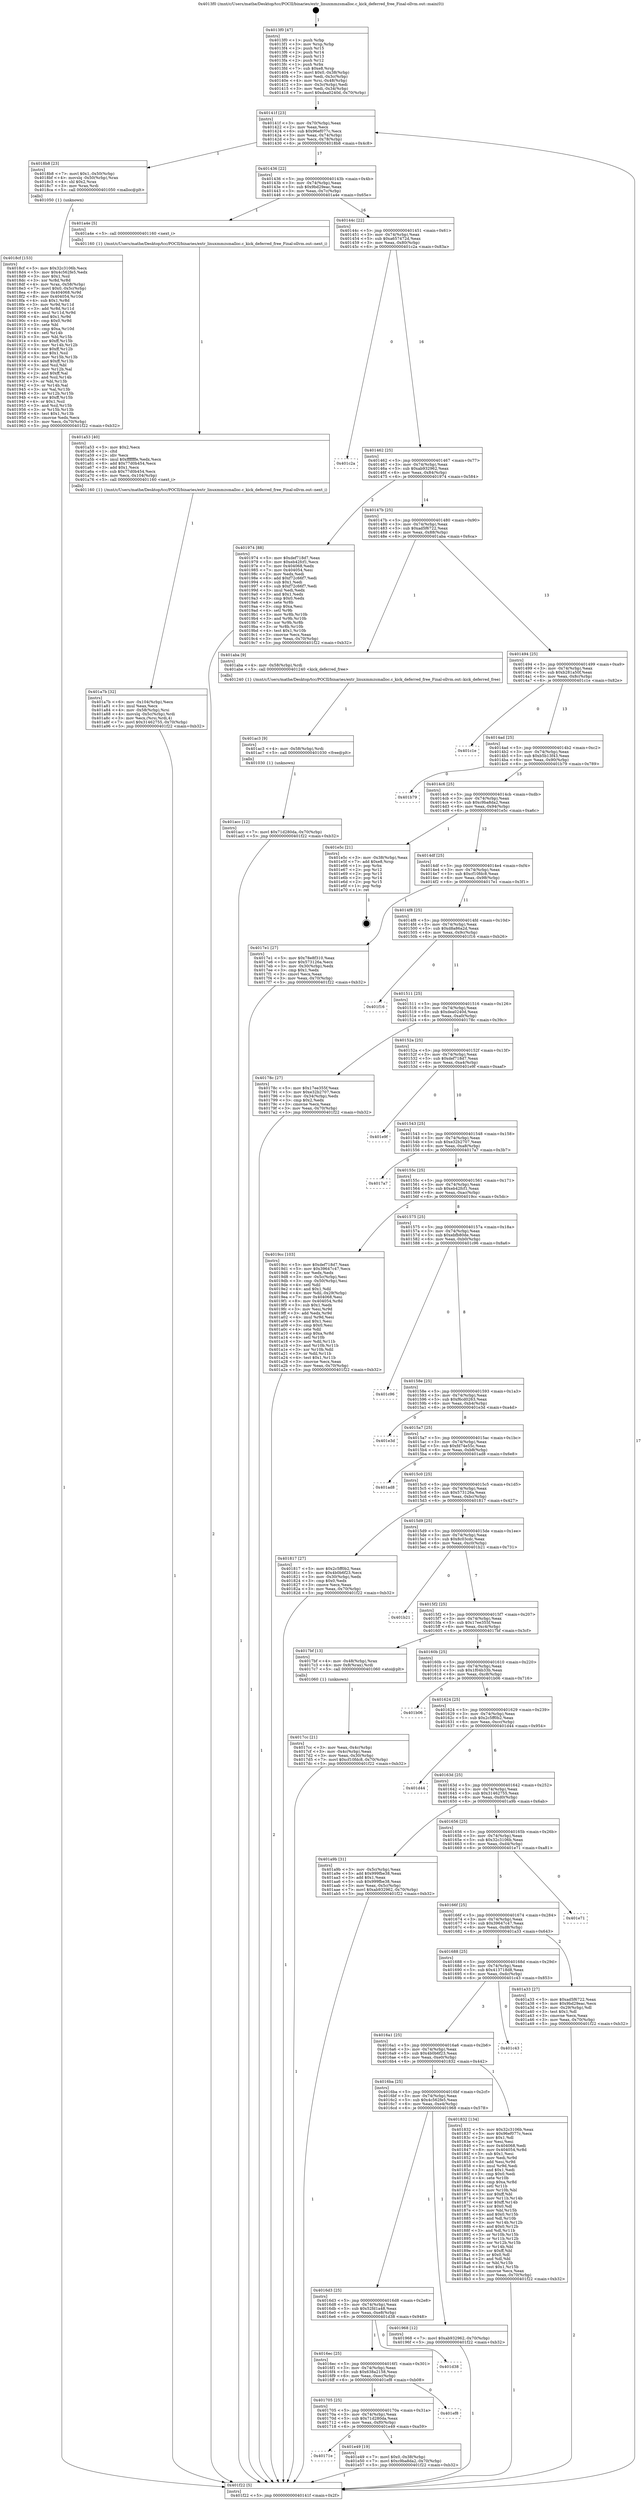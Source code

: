 digraph "0x4013f0" {
  label = "0x4013f0 (/mnt/c/Users/mathe/Desktop/tcc/POCII/binaries/extr_linuxmmzsmalloc.c_kick_deferred_free_Final-ollvm.out::main(0))"
  labelloc = "t"
  node[shape=record]

  Entry [label="",width=0.3,height=0.3,shape=circle,fillcolor=black,style=filled]
  "0x40141f" [label="{
     0x40141f [23]\l
     | [instrs]\l
     &nbsp;&nbsp;0x40141f \<+3\>: mov -0x70(%rbp),%eax\l
     &nbsp;&nbsp;0x401422 \<+2\>: mov %eax,%ecx\l
     &nbsp;&nbsp;0x401424 \<+6\>: sub $0x96ef077c,%ecx\l
     &nbsp;&nbsp;0x40142a \<+3\>: mov %eax,-0x74(%rbp)\l
     &nbsp;&nbsp;0x40142d \<+3\>: mov %ecx,-0x78(%rbp)\l
     &nbsp;&nbsp;0x401430 \<+6\>: je 00000000004018b8 \<main+0x4c8\>\l
  }"]
  "0x4018b8" [label="{
     0x4018b8 [23]\l
     | [instrs]\l
     &nbsp;&nbsp;0x4018b8 \<+7\>: movl $0x1,-0x50(%rbp)\l
     &nbsp;&nbsp;0x4018bf \<+4\>: movslq -0x50(%rbp),%rax\l
     &nbsp;&nbsp;0x4018c3 \<+4\>: shl $0x2,%rax\l
     &nbsp;&nbsp;0x4018c7 \<+3\>: mov %rax,%rdi\l
     &nbsp;&nbsp;0x4018ca \<+5\>: call 0000000000401050 \<malloc@plt\>\l
     | [calls]\l
     &nbsp;&nbsp;0x401050 \{1\} (unknown)\l
  }"]
  "0x401436" [label="{
     0x401436 [22]\l
     | [instrs]\l
     &nbsp;&nbsp;0x401436 \<+5\>: jmp 000000000040143b \<main+0x4b\>\l
     &nbsp;&nbsp;0x40143b \<+3\>: mov -0x74(%rbp),%eax\l
     &nbsp;&nbsp;0x40143e \<+5\>: sub $0x9bd29eac,%eax\l
     &nbsp;&nbsp;0x401443 \<+3\>: mov %eax,-0x7c(%rbp)\l
     &nbsp;&nbsp;0x401446 \<+6\>: je 0000000000401a4e \<main+0x65e\>\l
  }"]
  Exit [label="",width=0.3,height=0.3,shape=circle,fillcolor=black,style=filled,peripheries=2]
  "0x401a4e" [label="{
     0x401a4e [5]\l
     | [instrs]\l
     &nbsp;&nbsp;0x401a4e \<+5\>: call 0000000000401160 \<next_i\>\l
     | [calls]\l
     &nbsp;&nbsp;0x401160 \{1\} (/mnt/c/Users/mathe/Desktop/tcc/POCII/binaries/extr_linuxmmzsmalloc.c_kick_deferred_free_Final-ollvm.out::next_i)\l
  }"]
  "0x40144c" [label="{
     0x40144c [22]\l
     | [instrs]\l
     &nbsp;&nbsp;0x40144c \<+5\>: jmp 0000000000401451 \<main+0x61\>\l
     &nbsp;&nbsp;0x401451 \<+3\>: mov -0x74(%rbp),%eax\l
     &nbsp;&nbsp;0x401454 \<+5\>: sub $0xa657472d,%eax\l
     &nbsp;&nbsp;0x401459 \<+3\>: mov %eax,-0x80(%rbp)\l
     &nbsp;&nbsp;0x40145c \<+6\>: je 0000000000401c2a \<main+0x83a\>\l
  }"]
  "0x40171e" [label="{
     0x40171e\l
  }", style=dashed]
  "0x401c2a" [label="{
     0x401c2a\l
  }", style=dashed]
  "0x401462" [label="{
     0x401462 [25]\l
     | [instrs]\l
     &nbsp;&nbsp;0x401462 \<+5\>: jmp 0000000000401467 \<main+0x77\>\l
     &nbsp;&nbsp;0x401467 \<+3\>: mov -0x74(%rbp),%eax\l
     &nbsp;&nbsp;0x40146a \<+5\>: sub $0xab932962,%eax\l
     &nbsp;&nbsp;0x40146f \<+6\>: mov %eax,-0x84(%rbp)\l
     &nbsp;&nbsp;0x401475 \<+6\>: je 0000000000401974 \<main+0x584\>\l
  }"]
  "0x401e49" [label="{
     0x401e49 [19]\l
     | [instrs]\l
     &nbsp;&nbsp;0x401e49 \<+7\>: movl $0x0,-0x38(%rbp)\l
     &nbsp;&nbsp;0x401e50 \<+7\>: movl $0xc9ba8da2,-0x70(%rbp)\l
     &nbsp;&nbsp;0x401e57 \<+5\>: jmp 0000000000401f22 \<main+0xb32\>\l
  }"]
  "0x401974" [label="{
     0x401974 [88]\l
     | [instrs]\l
     &nbsp;&nbsp;0x401974 \<+5\>: mov $0xdef718d7,%eax\l
     &nbsp;&nbsp;0x401979 \<+5\>: mov $0xeb42fcf1,%ecx\l
     &nbsp;&nbsp;0x40197e \<+7\>: mov 0x404068,%edx\l
     &nbsp;&nbsp;0x401985 \<+7\>: mov 0x404054,%esi\l
     &nbsp;&nbsp;0x40198c \<+2\>: mov %edx,%edi\l
     &nbsp;&nbsp;0x40198e \<+6\>: add $0xf72c66f7,%edi\l
     &nbsp;&nbsp;0x401994 \<+3\>: sub $0x1,%edi\l
     &nbsp;&nbsp;0x401997 \<+6\>: sub $0xf72c66f7,%edi\l
     &nbsp;&nbsp;0x40199d \<+3\>: imul %edi,%edx\l
     &nbsp;&nbsp;0x4019a0 \<+3\>: and $0x1,%edx\l
     &nbsp;&nbsp;0x4019a3 \<+3\>: cmp $0x0,%edx\l
     &nbsp;&nbsp;0x4019a6 \<+4\>: sete %r8b\l
     &nbsp;&nbsp;0x4019aa \<+3\>: cmp $0xa,%esi\l
     &nbsp;&nbsp;0x4019ad \<+4\>: setl %r9b\l
     &nbsp;&nbsp;0x4019b1 \<+3\>: mov %r8b,%r10b\l
     &nbsp;&nbsp;0x4019b4 \<+3\>: and %r9b,%r10b\l
     &nbsp;&nbsp;0x4019b7 \<+3\>: xor %r9b,%r8b\l
     &nbsp;&nbsp;0x4019ba \<+3\>: or %r8b,%r10b\l
     &nbsp;&nbsp;0x4019bd \<+4\>: test $0x1,%r10b\l
     &nbsp;&nbsp;0x4019c1 \<+3\>: cmovne %ecx,%eax\l
     &nbsp;&nbsp;0x4019c4 \<+3\>: mov %eax,-0x70(%rbp)\l
     &nbsp;&nbsp;0x4019c7 \<+5\>: jmp 0000000000401f22 \<main+0xb32\>\l
  }"]
  "0x40147b" [label="{
     0x40147b [25]\l
     | [instrs]\l
     &nbsp;&nbsp;0x40147b \<+5\>: jmp 0000000000401480 \<main+0x90\>\l
     &nbsp;&nbsp;0x401480 \<+3\>: mov -0x74(%rbp),%eax\l
     &nbsp;&nbsp;0x401483 \<+5\>: sub $0xad5f6722,%eax\l
     &nbsp;&nbsp;0x401488 \<+6\>: mov %eax,-0x88(%rbp)\l
     &nbsp;&nbsp;0x40148e \<+6\>: je 0000000000401aba \<main+0x6ca\>\l
  }"]
  "0x401705" [label="{
     0x401705 [25]\l
     | [instrs]\l
     &nbsp;&nbsp;0x401705 \<+5\>: jmp 000000000040170a \<main+0x31a\>\l
     &nbsp;&nbsp;0x40170a \<+3\>: mov -0x74(%rbp),%eax\l
     &nbsp;&nbsp;0x40170d \<+5\>: sub $0x71d280da,%eax\l
     &nbsp;&nbsp;0x401712 \<+6\>: mov %eax,-0xf0(%rbp)\l
     &nbsp;&nbsp;0x401718 \<+6\>: je 0000000000401e49 \<main+0xa59\>\l
  }"]
  "0x401aba" [label="{
     0x401aba [9]\l
     | [instrs]\l
     &nbsp;&nbsp;0x401aba \<+4\>: mov -0x58(%rbp),%rdi\l
     &nbsp;&nbsp;0x401abe \<+5\>: call 0000000000401240 \<kick_deferred_free\>\l
     | [calls]\l
     &nbsp;&nbsp;0x401240 \{1\} (/mnt/c/Users/mathe/Desktop/tcc/POCII/binaries/extr_linuxmmzsmalloc.c_kick_deferred_free_Final-ollvm.out::kick_deferred_free)\l
  }"]
  "0x401494" [label="{
     0x401494 [25]\l
     | [instrs]\l
     &nbsp;&nbsp;0x401494 \<+5\>: jmp 0000000000401499 \<main+0xa9\>\l
     &nbsp;&nbsp;0x401499 \<+3\>: mov -0x74(%rbp),%eax\l
     &nbsp;&nbsp;0x40149c \<+5\>: sub $0xb281a50f,%eax\l
     &nbsp;&nbsp;0x4014a1 \<+6\>: mov %eax,-0x8c(%rbp)\l
     &nbsp;&nbsp;0x4014a7 \<+6\>: je 0000000000401c1e \<main+0x82e\>\l
  }"]
  "0x401ef8" [label="{
     0x401ef8\l
  }", style=dashed]
  "0x401c1e" [label="{
     0x401c1e\l
  }", style=dashed]
  "0x4014ad" [label="{
     0x4014ad [25]\l
     | [instrs]\l
     &nbsp;&nbsp;0x4014ad \<+5\>: jmp 00000000004014b2 \<main+0xc2\>\l
     &nbsp;&nbsp;0x4014b2 \<+3\>: mov -0x74(%rbp),%eax\l
     &nbsp;&nbsp;0x4014b5 \<+5\>: sub $0xb5b13f43,%eax\l
     &nbsp;&nbsp;0x4014ba \<+6\>: mov %eax,-0x90(%rbp)\l
     &nbsp;&nbsp;0x4014c0 \<+6\>: je 0000000000401b79 \<main+0x789\>\l
  }"]
  "0x4016ec" [label="{
     0x4016ec [25]\l
     | [instrs]\l
     &nbsp;&nbsp;0x4016ec \<+5\>: jmp 00000000004016f1 \<main+0x301\>\l
     &nbsp;&nbsp;0x4016f1 \<+3\>: mov -0x74(%rbp),%eax\l
     &nbsp;&nbsp;0x4016f4 \<+5\>: sub $0x638a2158,%eax\l
     &nbsp;&nbsp;0x4016f9 \<+6\>: mov %eax,-0xec(%rbp)\l
     &nbsp;&nbsp;0x4016ff \<+6\>: je 0000000000401ef8 \<main+0xb08\>\l
  }"]
  "0x401b79" [label="{
     0x401b79\l
  }", style=dashed]
  "0x4014c6" [label="{
     0x4014c6 [25]\l
     | [instrs]\l
     &nbsp;&nbsp;0x4014c6 \<+5\>: jmp 00000000004014cb \<main+0xdb\>\l
     &nbsp;&nbsp;0x4014cb \<+3\>: mov -0x74(%rbp),%eax\l
     &nbsp;&nbsp;0x4014ce \<+5\>: sub $0xc9ba8da2,%eax\l
     &nbsp;&nbsp;0x4014d3 \<+6\>: mov %eax,-0x94(%rbp)\l
     &nbsp;&nbsp;0x4014d9 \<+6\>: je 0000000000401e5c \<main+0xa6c\>\l
  }"]
  "0x401d38" [label="{
     0x401d38\l
  }", style=dashed]
  "0x401e5c" [label="{
     0x401e5c [21]\l
     | [instrs]\l
     &nbsp;&nbsp;0x401e5c \<+3\>: mov -0x38(%rbp),%eax\l
     &nbsp;&nbsp;0x401e5f \<+7\>: add $0xe8,%rsp\l
     &nbsp;&nbsp;0x401e66 \<+1\>: pop %rbx\l
     &nbsp;&nbsp;0x401e67 \<+2\>: pop %r12\l
     &nbsp;&nbsp;0x401e69 \<+2\>: pop %r13\l
     &nbsp;&nbsp;0x401e6b \<+2\>: pop %r14\l
     &nbsp;&nbsp;0x401e6d \<+2\>: pop %r15\l
     &nbsp;&nbsp;0x401e6f \<+1\>: pop %rbp\l
     &nbsp;&nbsp;0x401e70 \<+1\>: ret\l
  }"]
  "0x4014df" [label="{
     0x4014df [25]\l
     | [instrs]\l
     &nbsp;&nbsp;0x4014df \<+5\>: jmp 00000000004014e4 \<main+0xf4\>\l
     &nbsp;&nbsp;0x4014e4 \<+3\>: mov -0x74(%rbp),%eax\l
     &nbsp;&nbsp;0x4014e7 \<+5\>: sub $0xcf10fdc8,%eax\l
     &nbsp;&nbsp;0x4014ec \<+6\>: mov %eax,-0x98(%rbp)\l
     &nbsp;&nbsp;0x4014f2 \<+6\>: je 00000000004017e1 \<main+0x3f1\>\l
  }"]
  "0x401acc" [label="{
     0x401acc [12]\l
     | [instrs]\l
     &nbsp;&nbsp;0x401acc \<+7\>: movl $0x71d280da,-0x70(%rbp)\l
     &nbsp;&nbsp;0x401ad3 \<+5\>: jmp 0000000000401f22 \<main+0xb32\>\l
  }"]
  "0x4017e1" [label="{
     0x4017e1 [27]\l
     | [instrs]\l
     &nbsp;&nbsp;0x4017e1 \<+5\>: mov $0x78e8f310,%eax\l
     &nbsp;&nbsp;0x4017e6 \<+5\>: mov $0x573126a,%ecx\l
     &nbsp;&nbsp;0x4017eb \<+3\>: mov -0x30(%rbp),%edx\l
     &nbsp;&nbsp;0x4017ee \<+3\>: cmp $0x1,%edx\l
     &nbsp;&nbsp;0x4017f1 \<+3\>: cmovl %ecx,%eax\l
     &nbsp;&nbsp;0x4017f4 \<+3\>: mov %eax,-0x70(%rbp)\l
     &nbsp;&nbsp;0x4017f7 \<+5\>: jmp 0000000000401f22 \<main+0xb32\>\l
  }"]
  "0x4014f8" [label="{
     0x4014f8 [25]\l
     | [instrs]\l
     &nbsp;&nbsp;0x4014f8 \<+5\>: jmp 00000000004014fd \<main+0x10d\>\l
     &nbsp;&nbsp;0x4014fd \<+3\>: mov -0x74(%rbp),%eax\l
     &nbsp;&nbsp;0x401500 \<+5\>: sub $0xd8a86a2d,%eax\l
     &nbsp;&nbsp;0x401505 \<+6\>: mov %eax,-0x9c(%rbp)\l
     &nbsp;&nbsp;0x40150b \<+6\>: je 0000000000401f16 \<main+0xb26\>\l
  }"]
  "0x401ac3" [label="{
     0x401ac3 [9]\l
     | [instrs]\l
     &nbsp;&nbsp;0x401ac3 \<+4\>: mov -0x58(%rbp),%rdi\l
     &nbsp;&nbsp;0x401ac7 \<+5\>: call 0000000000401030 \<free@plt\>\l
     | [calls]\l
     &nbsp;&nbsp;0x401030 \{1\} (unknown)\l
  }"]
  "0x401f16" [label="{
     0x401f16\l
  }", style=dashed]
  "0x401511" [label="{
     0x401511 [25]\l
     | [instrs]\l
     &nbsp;&nbsp;0x401511 \<+5\>: jmp 0000000000401516 \<main+0x126\>\l
     &nbsp;&nbsp;0x401516 \<+3\>: mov -0x74(%rbp),%eax\l
     &nbsp;&nbsp;0x401519 \<+5\>: sub $0xdea0240d,%eax\l
     &nbsp;&nbsp;0x40151e \<+6\>: mov %eax,-0xa0(%rbp)\l
     &nbsp;&nbsp;0x401524 \<+6\>: je 000000000040178c \<main+0x39c\>\l
  }"]
  "0x401a7b" [label="{
     0x401a7b [32]\l
     | [instrs]\l
     &nbsp;&nbsp;0x401a7b \<+6\>: mov -0x104(%rbp),%ecx\l
     &nbsp;&nbsp;0x401a81 \<+3\>: imul %eax,%ecx\l
     &nbsp;&nbsp;0x401a84 \<+4\>: mov -0x58(%rbp),%rsi\l
     &nbsp;&nbsp;0x401a88 \<+4\>: movslq -0x5c(%rbp),%rdi\l
     &nbsp;&nbsp;0x401a8c \<+3\>: mov %ecx,(%rsi,%rdi,4)\l
     &nbsp;&nbsp;0x401a8f \<+7\>: movl $0x31462755,-0x70(%rbp)\l
     &nbsp;&nbsp;0x401a96 \<+5\>: jmp 0000000000401f22 \<main+0xb32\>\l
  }"]
  "0x40178c" [label="{
     0x40178c [27]\l
     | [instrs]\l
     &nbsp;&nbsp;0x40178c \<+5\>: mov $0x17ee355f,%eax\l
     &nbsp;&nbsp;0x401791 \<+5\>: mov $0xe32b2707,%ecx\l
     &nbsp;&nbsp;0x401796 \<+3\>: mov -0x34(%rbp),%edx\l
     &nbsp;&nbsp;0x401799 \<+3\>: cmp $0x2,%edx\l
     &nbsp;&nbsp;0x40179c \<+3\>: cmovne %ecx,%eax\l
     &nbsp;&nbsp;0x40179f \<+3\>: mov %eax,-0x70(%rbp)\l
     &nbsp;&nbsp;0x4017a2 \<+5\>: jmp 0000000000401f22 \<main+0xb32\>\l
  }"]
  "0x40152a" [label="{
     0x40152a [25]\l
     | [instrs]\l
     &nbsp;&nbsp;0x40152a \<+5\>: jmp 000000000040152f \<main+0x13f\>\l
     &nbsp;&nbsp;0x40152f \<+3\>: mov -0x74(%rbp),%eax\l
     &nbsp;&nbsp;0x401532 \<+5\>: sub $0xdef718d7,%eax\l
     &nbsp;&nbsp;0x401537 \<+6\>: mov %eax,-0xa4(%rbp)\l
     &nbsp;&nbsp;0x40153d \<+6\>: je 0000000000401e9f \<main+0xaaf\>\l
  }"]
  "0x401f22" [label="{
     0x401f22 [5]\l
     | [instrs]\l
     &nbsp;&nbsp;0x401f22 \<+5\>: jmp 000000000040141f \<main+0x2f\>\l
  }"]
  "0x4013f0" [label="{
     0x4013f0 [47]\l
     | [instrs]\l
     &nbsp;&nbsp;0x4013f0 \<+1\>: push %rbp\l
     &nbsp;&nbsp;0x4013f1 \<+3\>: mov %rsp,%rbp\l
     &nbsp;&nbsp;0x4013f4 \<+2\>: push %r15\l
     &nbsp;&nbsp;0x4013f6 \<+2\>: push %r14\l
     &nbsp;&nbsp;0x4013f8 \<+2\>: push %r13\l
     &nbsp;&nbsp;0x4013fa \<+2\>: push %r12\l
     &nbsp;&nbsp;0x4013fc \<+1\>: push %rbx\l
     &nbsp;&nbsp;0x4013fd \<+7\>: sub $0xe8,%rsp\l
     &nbsp;&nbsp;0x401404 \<+7\>: movl $0x0,-0x38(%rbp)\l
     &nbsp;&nbsp;0x40140b \<+3\>: mov %edi,-0x3c(%rbp)\l
     &nbsp;&nbsp;0x40140e \<+4\>: mov %rsi,-0x48(%rbp)\l
     &nbsp;&nbsp;0x401412 \<+3\>: mov -0x3c(%rbp),%edi\l
     &nbsp;&nbsp;0x401415 \<+3\>: mov %edi,-0x34(%rbp)\l
     &nbsp;&nbsp;0x401418 \<+7\>: movl $0xdea0240d,-0x70(%rbp)\l
  }"]
  "0x401a53" [label="{
     0x401a53 [40]\l
     | [instrs]\l
     &nbsp;&nbsp;0x401a53 \<+5\>: mov $0x2,%ecx\l
     &nbsp;&nbsp;0x401a58 \<+1\>: cltd\l
     &nbsp;&nbsp;0x401a59 \<+2\>: idiv %ecx\l
     &nbsp;&nbsp;0x401a5b \<+6\>: imul $0xfffffffe,%edx,%ecx\l
     &nbsp;&nbsp;0x401a61 \<+6\>: add $0x77d0b454,%ecx\l
     &nbsp;&nbsp;0x401a67 \<+3\>: add $0x1,%ecx\l
     &nbsp;&nbsp;0x401a6a \<+6\>: sub $0x77d0b454,%ecx\l
     &nbsp;&nbsp;0x401a70 \<+6\>: mov %ecx,-0x104(%rbp)\l
     &nbsp;&nbsp;0x401a76 \<+5\>: call 0000000000401160 \<next_i\>\l
     | [calls]\l
     &nbsp;&nbsp;0x401160 \{1\} (/mnt/c/Users/mathe/Desktop/tcc/POCII/binaries/extr_linuxmmzsmalloc.c_kick_deferred_free_Final-ollvm.out::next_i)\l
  }"]
  "0x401e9f" [label="{
     0x401e9f\l
  }", style=dashed]
  "0x401543" [label="{
     0x401543 [25]\l
     | [instrs]\l
     &nbsp;&nbsp;0x401543 \<+5\>: jmp 0000000000401548 \<main+0x158\>\l
     &nbsp;&nbsp;0x401548 \<+3\>: mov -0x74(%rbp),%eax\l
     &nbsp;&nbsp;0x40154b \<+5\>: sub $0xe32b2707,%eax\l
     &nbsp;&nbsp;0x401550 \<+6\>: mov %eax,-0xa8(%rbp)\l
     &nbsp;&nbsp;0x401556 \<+6\>: je 00000000004017a7 \<main+0x3b7\>\l
  }"]
  "0x4016d3" [label="{
     0x4016d3 [25]\l
     | [instrs]\l
     &nbsp;&nbsp;0x4016d3 \<+5\>: jmp 00000000004016d8 \<main+0x2e8\>\l
     &nbsp;&nbsp;0x4016d8 \<+3\>: mov -0x74(%rbp),%eax\l
     &nbsp;&nbsp;0x4016db \<+5\>: sub $0x52fd1a48,%eax\l
     &nbsp;&nbsp;0x4016e0 \<+6\>: mov %eax,-0xe8(%rbp)\l
     &nbsp;&nbsp;0x4016e6 \<+6\>: je 0000000000401d38 \<main+0x948\>\l
  }"]
  "0x4017a7" [label="{
     0x4017a7\l
  }", style=dashed]
  "0x40155c" [label="{
     0x40155c [25]\l
     | [instrs]\l
     &nbsp;&nbsp;0x40155c \<+5\>: jmp 0000000000401561 \<main+0x171\>\l
     &nbsp;&nbsp;0x401561 \<+3\>: mov -0x74(%rbp),%eax\l
     &nbsp;&nbsp;0x401564 \<+5\>: sub $0xeb42fcf1,%eax\l
     &nbsp;&nbsp;0x401569 \<+6\>: mov %eax,-0xac(%rbp)\l
     &nbsp;&nbsp;0x40156f \<+6\>: je 00000000004019cc \<main+0x5dc\>\l
  }"]
  "0x401968" [label="{
     0x401968 [12]\l
     | [instrs]\l
     &nbsp;&nbsp;0x401968 \<+7\>: movl $0xab932962,-0x70(%rbp)\l
     &nbsp;&nbsp;0x40196f \<+5\>: jmp 0000000000401f22 \<main+0xb32\>\l
  }"]
  "0x4019cc" [label="{
     0x4019cc [103]\l
     | [instrs]\l
     &nbsp;&nbsp;0x4019cc \<+5\>: mov $0xdef718d7,%eax\l
     &nbsp;&nbsp;0x4019d1 \<+5\>: mov $0x39647c47,%ecx\l
     &nbsp;&nbsp;0x4019d6 \<+2\>: xor %edx,%edx\l
     &nbsp;&nbsp;0x4019d8 \<+3\>: mov -0x5c(%rbp),%esi\l
     &nbsp;&nbsp;0x4019db \<+3\>: cmp -0x50(%rbp),%esi\l
     &nbsp;&nbsp;0x4019de \<+4\>: setl %dil\l
     &nbsp;&nbsp;0x4019e2 \<+4\>: and $0x1,%dil\l
     &nbsp;&nbsp;0x4019e6 \<+4\>: mov %dil,-0x29(%rbp)\l
     &nbsp;&nbsp;0x4019ea \<+7\>: mov 0x404068,%esi\l
     &nbsp;&nbsp;0x4019f1 \<+8\>: mov 0x404054,%r8d\l
     &nbsp;&nbsp;0x4019f9 \<+3\>: sub $0x1,%edx\l
     &nbsp;&nbsp;0x4019fc \<+3\>: mov %esi,%r9d\l
     &nbsp;&nbsp;0x4019ff \<+3\>: add %edx,%r9d\l
     &nbsp;&nbsp;0x401a02 \<+4\>: imul %r9d,%esi\l
     &nbsp;&nbsp;0x401a06 \<+3\>: and $0x1,%esi\l
     &nbsp;&nbsp;0x401a09 \<+3\>: cmp $0x0,%esi\l
     &nbsp;&nbsp;0x401a0c \<+4\>: sete %dil\l
     &nbsp;&nbsp;0x401a10 \<+4\>: cmp $0xa,%r8d\l
     &nbsp;&nbsp;0x401a14 \<+4\>: setl %r10b\l
     &nbsp;&nbsp;0x401a18 \<+3\>: mov %dil,%r11b\l
     &nbsp;&nbsp;0x401a1b \<+3\>: and %r10b,%r11b\l
     &nbsp;&nbsp;0x401a1e \<+3\>: xor %r10b,%dil\l
     &nbsp;&nbsp;0x401a21 \<+3\>: or %dil,%r11b\l
     &nbsp;&nbsp;0x401a24 \<+4\>: test $0x1,%r11b\l
     &nbsp;&nbsp;0x401a28 \<+3\>: cmovne %ecx,%eax\l
     &nbsp;&nbsp;0x401a2b \<+3\>: mov %eax,-0x70(%rbp)\l
     &nbsp;&nbsp;0x401a2e \<+5\>: jmp 0000000000401f22 \<main+0xb32\>\l
  }"]
  "0x401575" [label="{
     0x401575 [25]\l
     | [instrs]\l
     &nbsp;&nbsp;0x401575 \<+5\>: jmp 000000000040157a \<main+0x18a\>\l
     &nbsp;&nbsp;0x40157a \<+3\>: mov -0x74(%rbp),%eax\l
     &nbsp;&nbsp;0x40157d \<+5\>: sub $0xebfb80de,%eax\l
     &nbsp;&nbsp;0x401582 \<+6\>: mov %eax,-0xb0(%rbp)\l
     &nbsp;&nbsp;0x401588 \<+6\>: je 0000000000401c96 \<main+0x8a6\>\l
  }"]
  "0x4018cf" [label="{
     0x4018cf [153]\l
     | [instrs]\l
     &nbsp;&nbsp;0x4018cf \<+5\>: mov $0x32c3106b,%ecx\l
     &nbsp;&nbsp;0x4018d4 \<+5\>: mov $0x4c562fe5,%edx\l
     &nbsp;&nbsp;0x4018d9 \<+3\>: mov $0x1,%sil\l
     &nbsp;&nbsp;0x4018dc \<+3\>: xor %r8d,%r8d\l
     &nbsp;&nbsp;0x4018df \<+4\>: mov %rax,-0x58(%rbp)\l
     &nbsp;&nbsp;0x4018e3 \<+7\>: movl $0x0,-0x5c(%rbp)\l
     &nbsp;&nbsp;0x4018ea \<+8\>: mov 0x404068,%r9d\l
     &nbsp;&nbsp;0x4018f2 \<+8\>: mov 0x404054,%r10d\l
     &nbsp;&nbsp;0x4018fa \<+4\>: sub $0x1,%r8d\l
     &nbsp;&nbsp;0x4018fe \<+3\>: mov %r9d,%r11d\l
     &nbsp;&nbsp;0x401901 \<+3\>: add %r8d,%r11d\l
     &nbsp;&nbsp;0x401904 \<+4\>: imul %r11d,%r9d\l
     &nbsp;&nbsp;0x401908 \<+4\>: and $0x1,%r9d\l
     &nbsp;&nbsp;0x40190c \<+4\>: cmp $0x0,%r9d\l
     &nbsp;&nbsp;0x401910 \<+3\>: sete %bl\l
     &nbsp;&nbsp;0x401913 \<+4\>: cmp $0xa,%r10d\l
     &nbsp;&nbsp;0x401917 \<+4\>: setl %r14b\l
     &nbsp;&nbsp;0x40191b \<+3\>: mov %bl,%r15b\l
     &nbsp;&nbsp;0x40191e \<+4\>: xor $0xff,%r15b\l
     &nbsp;&nbsp;0x401922 \<+3\>: mov %r14b,%r12b\l
     &nbsp;&nbsp;0x401925 \<+4\>: xor $0xff,%r12b\l
     &nbsp;&nbsp;0x401929 \<+4\>: xor $0x1,%sil\l
     &nbsp;&nbsp;0x40192d \<+3\>: mov %r15b,%r13b\l
     &nbsp;&nbsp;0x401930 \<+4\>: and $0xff,%r13b\l
     &nbsp;&nbsp;0x401934 \<+3\>: and %sil,%bl\l
     &nbsp;&nbsp;0x401937 \<+3\>: mov %r12b,%al\l
     &nbsp;&nbsp;0x40193a \<+2\>: and $0xff,%al\l
     &nbsp;&nbsp;0x40193c \<+3\>: and %sil,%r14b\l
     &nbsp;&nbsp;0x40193f \<+3\>: or %bl,%r13b\l
     &nbsp;&nbsp;0x401942 \<+3\>: or %r14b,%al\l
     &nbsp;&nbsp;0x401945 \<+3\>: xor %al,%r13b\l
     &nbsp;&nbsp;0x401948 \<+3\>: or %r12b,%r15b\l
     &nbsp;&nbsp;0x40194b \<+4\>: xor $0xff,%r15b\l
     &nbsp;&nbsp;0x40194f \<+4\>: or $0x1,%sil\l
     &nbsp;&nbsp;0x401953 \<+3\>: and %sil,%r15b\l
     &nbsp;&nbsp;0x401956 \<+3\>: or %r15b,%r13b\l
     &nbsp;&nbsp;0x401959 \<+4\>: test $0x1,%r13b\l
     &nbsp;&nbsp;0x40195d \<+3\>: cmovne %edx,%ecx\l
     &nbsp;&nbsp;0x401960 \<+3\>: mov %ecx,-0x70(%rbp)\l
     &nbsp;&nbsp;0x401963 \<+5\>: jmp 0000000000401f22 \<main+0xb32\>\l
  }"]
  "0x401c96" [label="{
     0x401c96\l
  }", style=dashed]
  "0x40158e" [label="{
     0x40158e [25]\l
     | [instrs]\l
     &nbsp;&nbsp;0x40158e \<+5\>: jmp 0000000000401593 \<main+0x1a3\>\l
     &nbsp;&nbsp;0x401593 \<+3\>: mov -0x74(%rbp),%eax\l
     &nbsp;&nbsp;0x401596 \<+5\>: sub $0xf6cd0263,%eax\l
     &nbsp;&nbsp;0x40159b \<+6\>: mov %eax,-0xb4(%rbp)\l
     &nbsp;&nbsp;0x4015a1 \<+6\>: je 0000000000401e3d \<main+0xa4d\>\l
  }"]
  "0x4016ba" [label="{
     0x4016ba [25]\l
     | [instrs]\l
     &nbsp;&nbsp;0x4016ba \<+5\>: jmp 00000000004016bf \<main+0x2cf\>\l
     &nbsp;&nbsp;0x4016bf \<+3\>: mov -0x74(%rbp),%eax\l
     &nbsp;&nbsp;0x4016c2 \<+5\>: sub $0x4c562fe5,%eax\l
     &nbsp;&nbsp;0x4016c7 \<+6\>: mov %eax,-0xe4(%rbp)\l
     &nbsp;&nbsp;0x4016cd \<+6\>: je 0000000000401968 \<main+0x578\>\l
  }"]
  "0x401e3d" [label="{
     0x401e3d\l
  }", style=dashed]
  "0x4015a7" [label="{
     0x4015a7 [25]\l
     | [instrs]\l
     &nbsp;&nbsp;0x4015a7 \<+5\>: jmp 00000000004015ac \<main+0x1bc\>\l
     &nbsp;&nbsp;0x4015ac \<+3\>: mov -0x74(%rbp),%eax\l
     &nbsp;&nbsp;0x4015af \<+5\>: sub $0xfd74e55c,%eax\l
     &nbsp;&nbsp;0x4015b4 \<+6\>: mov %eax,-0xb8(%rbp)\l
     &nbsp;&nbsp;0x4015ba \<+6\>: je 0000000000401ad8 \<main+0x6e8\>\l
  }"]
  "0x401832" [label="{
     0x401832 [134]\l
     | [instrs]\l
     &nbsp;&nbsp;0x401832 \<+5\>: mov $0x32c3106b,%eax\l
     &nbsp;&nbsp;0x401837 \<+5\>: mov $0x96ef077c,%ecx\l
     &nbsp;&nbsp;0x40183c \<+2\>: mov $0x1,%dl\l
     &nbsp;&nbsp;0x40183e \<+2\>: xor %esi,%esi\l
     &nbsp;&nbsp;0x401840 \<+7\>: mov 0x404068,%edi\l
     &nbsp;&nbsp;0x401847 \<+8\>: mov 0x404054,%r8d\l
     &nbsp;&nbsp;0x40184f \<+3\>: sub $0x1,%esi\l
     &nbsp;&nbsp;0x401852 \<+3\>: mov %edi,%r9d\l
     &nbsp;&nbsp;0x401855 \<+3\>: add %esi,%r9d\l
     &nbsp;&nbsp;0x401858 \<+4\>: imul %r9d,%edi\l
     &nbsp;&nbsp;0x40185c \<+3\>: and $0x1,%edi\l
     &nbsp;&nbsp;0x40185f \<+3\>: cmp $0x0,%edi\l
     &nbsp;&nbsp;0x401862 \<+4\>: sete %r10b\l
     &nbsp;&nbsp;0x401866 \<+4\>: cmp $0xa,%r8d\l
     &nbsp;&nbsp;0x40186a \<+4\>: setl %r11b\l
     &nbsp;&nbsp;0x40186e \<+3\>: mov %r10b,%bl\l
     &nbsp;&nbsp;0x401871 \<+3\>: xor $0xff,%bl\l
     &nbsp;&nbsp;0x401874 \<+3\>: mov %r11b,%r14b\l
     &nbsp;&nbsp;0x401877 \<+4\>: xor $0xff,%r14b\l
     &nbsp;&nbsp;0x40187b \<+3\>: xor $0x0,%dl\l
     &nbsp;&nbsp;0x40187e \<+3\>: mov %bl,%r15b\l
     &nbsp;&nbsp;0x401881 \<+4\>: and $0x0,%r15b\l
     &nbsp;&nbsp;0x401885 \<+3\>: and %dl,%r10b\l
     &nbsp;&nbsp;0x401888 \<+3\>: mov %r14b,%r12b\l
     &nbsp;&nbsp;0x40188b \<+4\>: and $0x0,%r12b\l
     &nbsp;&nbsp;0x40188f \<+3\>: and %dl,%r11b\l
     &nbsp;&nbsp;0x401892 \<+3\>: or %r10b,%r15b\l
     &nbsp;&nbsp;0x401895 \<+3\>: or %r11b,%r12b\l
     &nbsp;&nbsp;0x401898 \<+3\>: xor %r12b,%r15b\l
     &nbsp;&nbsp;0x40189b \<+3\>: or %r14b,%bl\l
     &nbsp;&nbsp;0x40189e \<+3\>: xor $0xff,%bl\l
     &nbsp;&nbsp;0x4018a1 \<+3\>: or $0x0,%dl\l
     &nbsp;&nbsp;0x4018a4 \<+2\>: and %dl,%bl\l
     &nbsp;&nbsp;0x4018a6 \<+3\>: or %bl,%r15b\l
     &nbsp;&nbsp;0x4018a9 \<+4\>: test $0x1,%r15b\l
     &nbsp;&nbsp;0x4018ad \<+3\>: cmovne %ecx,%eax\l
     &nbsp;&nbsp;0x4018b0 \<+3\>: mov %eax,-0x70(%rbp)\l
     &nbsp;&nbsp;0x4018b3 \<+5\>: jmp 0000000000401f22 \<main+0xb32\>\l
  }"]
  "0x401ad8" [label="{
     0x401ad8\l
  }", style=dashed]
  "0x4015c0" [label="{
     0x4015c0 [25]\l
     | [instrs]\l
     &nbsp;&nbsp;0x4015c0 \<+5\>: jmp 00000000004015c5 \<main+0x1d5\>\l
     &nbsp;&nbsp;0x4015c5 \<+3\>: mov -0x74(%rbp),%eax\l
     &nbsp;&nbsp;0x4015c8 \<+5\>: sub $0x573126a,%eax\l
     &nbsp;&nbsp;0x4015cd \<+6\>: mov %eax,-0xbc(%rbp)\l
     &nbsp;&nbsp;0x4015d3 \<+6\>: je 0000000000401817 \<main+0x427\>\l
  }"]
  "0x4016a1" [label="{
     0x4016a1 [25]\l
     | [instrs]\l
     &nbsp;&nbsp;0x4016a1 \<+5\>: jmp 00000000004016a6 \<main+0x2b6\>\l
     &nbsp;&nbsp;0x4016a6 \<+3\>: mov -0x74(%rbp),%eax\l
     &nbsp;&nbsp;0x4016a9 \<+5\>: sub $0x4b0b6f23,%eax\l
     &nbsp;&nbsp;0x4016ae \<+6\>: mov %eax,-0xe0(%rbp)\l
     &nbsp;&nbsp;0x4016b4 \<+6\>: je 0000000000401832 \<main+0x442\>\l
  }"]
  "0x401817" [label="{
     0x401817 [27]\l
     | [instrs]\l
     &nbsp;&nbsp;0x401817 \<+5\>: mov $0x2c5ff0b2,%eax\l
     &nbsp;&nbsp;0x40181c \<+5\>: mov $0x4b0b6f23,%ecx\l
     &nbsp;&nbsp;0x401821 \<+3\>: mov -0x30(%rbp),%edx\l
     &nbsp;&nbsp;0x401824 \<+3\>: cmp $0x0,%edx\l
     &nbsp;&nbsp;0x401827 \<+3\>: cmove %ecx,%eax\l
     &nbsp;&nbsp;0x40182a \<+3\>: mov %eax,-0x70(%rbp)\l
     &nbsp;&nbsp;0x40182d \<+5\>: jmp 0000000000401f22 \<main+0xb32\>\l
  }"]
  "0x4015d9" [label="{
     0x4015d9 [25]\l
     | [instrs]\l
     &nbsp;&nbsp;0x4015d9 \<+5\>: jmp 00000000004015de \<main+0x1ee\>\l
     &nbsp;&nbsp;0x4015de \<+3\>: mov -0x74(%rbp),%eax\l
     &nbsp;&nbsp;0x4015e1 \<+5\>: sub $0x8c03cdc,%eax\l
     &nbsp;&nbsp;0x4015e6 \<+6\>: mov %eax,-0xc0(%rbp)\l
     &nbsp;&nbsp;0x4015ec \<+6\>: je 0000000000401b21 \<main+0x731\>\l
  }"]
  "0x401c43" [label="{
     0x401c43\l
  }", style=dashed]
  "0x401b21" [label="{
     0x401b21\l
  }", style=dashed]
  "0x4015f2" [label="{
     0x4015f2 [25]\l
     | [instrs]\l
     &nbsp;&nbsp;0x4015f2 \<+5\>: jmp 00000000004015f7 \<main+0x207\>\l
     &nbsp;&nbsp;0x4015f7 \<+3\>: mov -0x74(%rbp),%eax\l
     &nbsp;&nbsp;0x4015fa \<+5\>: sub $0x17ee355f,%eax\l
     &nbsp;&nbsp;0x4015ff \<+6\>: mov %eax,-0xc4(%rbp)\l
     &nbsp;&nbsp;0x401605 \<+6\>: je 00000000004017bf \<main+0x3cf\>\l
  }"]
  "0x401688" [label="{
     0x401688 [25]\l
     | [instrs]\l
     &nbsp;&nbsp;0x401688 \<+5\>: jmp 000000000040168d \<main+0x29d\>\l
     &nbsp;&nbsp;0x40168d \<+3\>: mov -0x74(%rbp),%eax\l
     &nbsp;&nbsp;0x401690 \<+5\>: sub $0x413718d8,%eax\l
     &nbsp;&nbsp;0x401695 \<+6\>: mov %eax,-0xdc(%rbp)\l
     &nbsp;&nbsp;0x40169b \<+6\>: je 0000000000401c43 \<main+0x853\>\l
  }"]
  "0x4017bf" [label="{
     0x4017bf [13]\l
     | [instrs]\l
     &nbsp;&nbsp;0x4017bf \<+4\>: mov -0x48(%rbp),%rax\l
     &nbsp;&nbsp;0x4017c3 \<+4\>: mov 0x8(%rax),%rdi\l
     &nbsp;&nbsp;0x4017c7 \<+5\>: call 0000000000401060 \<atoi@plt\>\l
     | [calls]\l
     &nbsp;&nbsp;0x401060 \{1\} (unknown)\l
  }"]
  "0x40160b" [label="{
     0x40160b [25]\l
     | [instrs]\l
     &nbsp;&nbsp;0x40160b \<+5\>: jmp 0000000000401610 \<main+0x220\>\l
     &nbsp;&nbsp;0x401610 \<+3\>: mov -0x74(%rbp),%eax\l
     &nbsp;&nbsp;0x401613 \<+5\>: sub $0x1f04b33b,%eax\l
     &nbsp;&nbsp;0x401618 \<+6\>: mov %eax,-0xc8(%rbp)\l
     &nbsp;&nbsp;0x40161e \<+6\>: je 0000000000401b06 \<main+0x716\>\l
  }"]
  "0x4017cc" [label="{
     0x4017cc [21]\l
     | [instrs]\l
     &nbsp;&nbsp;0x4017cc \<+3\>: mov %eax,-0x4c(%rbp)\l
     &nbsp;&nbsp;0x4017cf \<+3\>: mov -0x4c(%rbp),%eax\l
     &nbsp;&nbsp;0x4017d2 \<+3\>: mov %eax,-0x30(%rbp)\l
     &nbsp;&nbsp;0x4017d5 \<+7\>: movl $0xcf10fdc8,-0x70(%rbp)\l
     &nbsp;&nbsp;0x4017dc \<+5\>: jmp 0000000000401f22 \<main+0xb32\>\l
  }"]
  "0x401a33" [label="{
     0x401a33 [27]\l
     | [instrs]\l
     &nbsp;&nbsp;0x401a33 \<+5\>: mov $0xad5f6722,%eax\l
     &nbsp;&nbsp;0x401a38 \<+5\>: mov $0x9bd29eac,%ecx\l
     &nbsp;&nbsp;0x401a3d \<+3\>: mov -0x29(%rbp),%dl\l
     &nbsp;&nbsp;0x401a40 \<+3\>: test $0x1,%dl\l
     &nbsp;&nbsp;0x401a43 \<+3\>: cmovne %ecx,%eax\l
     &nbsp;&nbsp;0x401a46 \<+3\>: mov %eax,-0x70(%rbp)\l
     &nbsp;&nbsp;0x401a49 \<+5\>: jmp 0000000000401f22 \<main+0xb32\>\l
  }"]
  "0x401b06" [label="{
     0x401b06\l
  }", style=dashed]
  "0x401624" [label="{
     0x401624 [25]\l
     | [instrs]\l
     &nbsp;&nbsp;0x401624 \<+5\>: jmp 0000000000401629 \<main+0x239\>\l
     &nbsp;&nbsp;0x401629 \<+3\>: mov -0x74(%rbp),%eax\l
     &nbsp;&nbsp;0x40162c \<+5\>: sub $0x2c5ff0b2,%eax\l
     &nbsp;&nbsp;0x401631 \<+6\>: mov %eax,-0xcc(%rbp)\l
     &nbsp;&nbsp;0x401637 \<+6\>: je 0000000000401d44 \<main+0x954\>\l
  }"]
  "0x40166f" [label="{
     0x40166f [25]\l
     | [instrs]\l
     &nbsp;&nbsp;0x40166f \<+5\>: jmp 0000000000401674 \<main+0x284\>\l
     &nbsp;&nbsp;0x401674 \<+3\>: mov -0x74(%rbp),%eax\l
     &nbsp;&nbsp;0x401677 \<+5\>: sub $0x39647c47,%eax\l
     &nbsp;&nbsp;0x40167c \<+6\>: mov %eax,-0xd8(%rbp)\l
     &nbsp;&nbsp;0x401682 \<+6\>: je 0000000000401a33 \<main+0x643\>\l
  }"]
  "0x401d44" [label="{
     0x401d44\l
  }", style=dashed]
  "0x40163d" [label="{
     0x40163d [25]\l
     | [instrs]\l
     &nbsp;&nbsp;0x40163d \<+5\>: jmp 0000000000401642 \<main+0x252\>\l
     &nbsp;&nbsp;0x401642 \<+3\>: mov -0x74(%rbp),%eax\l
     &nbsp;&nbsp;0x401645 \<+5\>: sub $0x31462755,%eax\l
     &nbsp;&nbsp;0x40164a \<+6\>: mov %eax,-0xd0(%rbp)\l
     &nbsp;&nbsp;0x401650 \<+6\>: je 0000000000401a9b \<main+0x6ab\>\l
  }"]
  "0x401e71" [label="{
     0x401e71\l
  }", style=dashed]
  "0x401a9b" [label="{
     0x401a9b [31]\l
     | [instrs]\l
     &nbsp;&nbsp;0x401a9b \<+3\>: mov -0x5c(%rbp),%eax\l
     &nbsp;&nbsp;0x401a9e \<+5\>: add $0x999fbe38,%eax\l
     &nbsp;&nbsp;0x401aa3 \<+3\>: add $0x1,%eax\l
     &nbsp;&nbsp;0x401aa6 \<+5\>: sub $0x999fbe38,%eax\l
     &nbsp;&nbsp;0x401aab \<+3\>: mov %eax,-0x5c(%rbp)\l
     &nbsp;&nbsp;0x401aae \<+7\>: movl $0xab932962,-0x70(%rbp)\l
     &nbsp;&nbsp;0x401ab5 \<+5\>: jmp 0000000000401f22 \<main+0xb32\>\l
  }"]
  "0x401656" [label="{
     0x401656 [25]\l
     | [instrs]\l
     &nbsp;&nbsp;0x401656 \<+5\>: jmp 000000000040165b \<main+0x26b\>\l
     &nbsp;&nbsp;0x40165b \<+3\>: mov -0x74(%rbp),%eax\l
     &nbsp;&nbsp;0x40165e \<+5\>: sub $0x32c3106b,%eax\l
     &nbsp;&nbsp;0x401663 \<+6\>: mov %eax,-0xd4(%rbp)\l
     &nbsp;&nbsp;0x401669 \<+6\>: je 0000000000401e71 \<main+0xa81\>\l
  }"]
  Entry -> "0x4013f0" [label=" 1"]
  "0x40141f" -> "0x4018b8" [label=" 1"]
  "0x40141f" -> "0x401436" [label=" 17"]
  "0x401e5c" -> Exit [label=" 1"]
  "0x401436" -> "0x401a4e" [label=" 1"]
  "0x401436" -> "0x40144c" [label=" 16"]
  "0x401e49" -> "0x401f22" [label=" 1"]
  "0x40144c" -> "0x401c2a" [label=" 0"]
  "0x40144c" -> "0x401462" [label=" 16"]
  "0x401705" -> "0x40171e" [label=" 0"]
  "0x401462" -> "0x401974" [label=" 2"]
  "0x401462" -> "0x40147b" [label=" 14"]
  "0x401705" -> "0x401e49" [label=" 1"]
  "0x40147b" -> "0x401aba" [label=" 1"]
  "0x40147b" -> "0x401494" [label=" 13"]
  "0x4016ec" -> "0x401705" [label=" 1"]
  "0x401494" -> "0x401c1e" [label=" 0"]
  "0x401494" -> "0x4014ad" [label=" 13"]
  "0x4016ec" -> "0x401ef8" [label=" 0"]
  "0x4014ad" -> "0x401b79" [label=" 0"]
  "0x4014ad" -> "0x4014c6" [label=" 13"]
  "0x4016d3" -> "0x4016ec" [label=" 1"]
  "0x4014c6" -> "0x401e5c" [label=" 1"]
  "0x4014c6" -> "0x4014df" [label=" 12"]
  "0x4016d3" -> "0x401d38" [label=" 0"]
  "0x4014df" -> "0x4017e1" [label=" 1"]
  "0x4014df" -> "0x4014f8" [label=" 11"]
  "0x401acc" -> "0x401f22" [label=" 1"]
  "0x4014f8" -> "0x401f16" [label=" 0"]
  "0x4014f8" -> "0x401511" [label=" 11"]
  "0x401ac3" -> "0x401acc" [label=" 1"]
  "0x401511" -> "0x40178c" [label=" 1"]
  "0x401511" -> "0x40152a" [label=" 10"]
  "0x40178c" -> "0x401f22" [label=" 1"]
  "0x4013f0" -> "0x40141f" [label=" 1"]
  "0x401f22" -> "0x40141f" [label=" 17"]
  "0x401aba" -> "0x401ac3" [label=" 1"]
  "0x40152a" -> "0x401e9f" [label=" 0"]
  "0x40152a" -> "0x401543" [label=" 10"]
  "0x401a9b" -> "0x401f22" [label=" 1"]
  "0x401543" -> "0x4017a7" [label=" 0"]
  "0x401543" -> "0x40155c" [label=" 10"]
  "0x401a7b" -> "0x401f22" [label=" 1"]
  "0x40155c" -> "0x4019cc" [label=" 2"]
  "0x40155c" -> "0x401575" [label=" 8"]
  "0x401a53" -> "0x401a7b" [label=" 1"]
  "0x401575" -> "0x401c96" [label=" 0"]
  "0x401575" -> "0x40158e" [label=" 8"]
  "0x401a33" -> "0x401f22" [label=" 2"]
  "0x40158e" -> "0x401e3d" [label=" 0"]
  "0x40158e" -> "0x4015a7" [label=" 8"]
  "0x4019cc" -> "0x401f22" [label=" 2"]
  "0x4015a7" -> "0x401ad8" [label=" 0"]
  "0x4015a7" -> "0x4015c0" [label=" 8"]
  "0x401974" -> "0x401f22" [label=" 2"]
  "0x4015c0" -> "0x401817" [label=" 1"]
  "0x4015c0" -> "0x4015d9" [label=" 7"]
  "0x4016ba" -> "0x4016d3" [label=" 1"]
  "0x4015d9" -> "0x401b21" [label=" 0"]
  "0x4015d9" -> "0x4015f2" [label=" 7"]
  "0x4016ba" -> "0x401968" [label=" 1"]
  "0x4015f2" -> "0x4017bf" [label=" 1"]
  "0x4015f2" -> "0x40160b" [label=" 6"]
  "0x4017bf" -> "0x4017cc" [label=" 1"]
  "0x4017cc" -> "0x401f22" [label=" 1"]
  "0x4017e1" -> "0x401f22" [label=" 1"]
  "0x401817" -> "0x401f22" [label=" 1"]
  "0x4018cf" -> "0x401f22" [label=" 1"]
  "0x40160b" -> "0x401b06" [label=" 0"]
  "0x40160b" -> "0x401624" [label=" 6"]
  "0x4018b8" -> "0x4018cf" [label=" 1"]
  "0x401624" -> "0x401d44" [label=" 0"]
  "0x401624" -> "0x40163d" [label=" 6"]
  "0x4016a1" -> "0x4016ba" [label=" 2"]
  "0x40163d" -> "0x401a9b" [label=" 1"]
  "0x40163d" -> "0x401656" [label=" 5"]
  "0x4016a1" -> "0x401832" [label=" 1"]
  "0x401656" -> "0x401e71" [label=" 0"]
  "0x401656" -> "0x40166f" [label=" 5"]
  "0x401832" -> "0x401f22" [label=" 1"]
  "0x40166f" -> "0x401a33" [label=" 2"]
  "0x40166f" -> "0x401688" [label=" 3"]
  "0x401a4e" -> "0x401a53" [label=" 1"]
  "0x401688" -> "0x401c43" [label=" 0"]
  "0x401688" -> "0x4016a1" [label=" 3"]
  "0x401968" -> "0x401f22" [label=" 1"]
}
